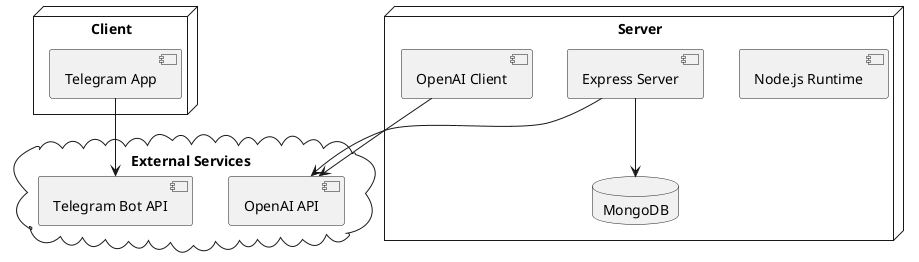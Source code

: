 @startuml Deployment Diagram
node "Client" {
  [Telegram App]
}

node "Server" {
  [Node.js Runtime]
  [Express Server]
  [OpenAI Client]
  database "MongoDB"
}

cloud "External Services" {
  [OpenAI API]
  [Telegram Bot API]
}

[Telegram App] --> [Telegram Bot API]
[Express Server] --> [OpenAI API]
[Express Server] --> MongoDB
[OpenAI Client] --> [OpenAI API]

@enduml